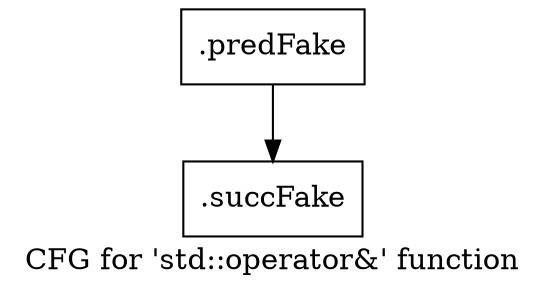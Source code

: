 digraph "CFG for 'std::operator&' function" {
	label="CFG for 'std::operator&' function";

	Node0x4e97230 [shape=record,filename="",linenumber="",label="{.predFake}"];
	Node0x4e97230 -> Node0x4edfe30[ callList="" memoryops="" filename="/home/lorenzo/Programs/Vitis_HLS/2021.2/tps/lnx64/gcc-6.2.0/lib/gcc/x86_64-pc-linux-gnu/6.2.0/../../../../include/c++/6.2.0/bits/ios_base.h" execusionnum="0"];
	Node0x4edfe30 [shape=record,filename="/home/lorenzo/Programs/Vitis_HLS/2021.2/tps/lnx64/gcc-6.2.0/lib/gcc/x86_64-pc-linux-gnu/6.2.0/../../../../include/c++/6.2.0/bits/ios_base.h",linenumber="84",label="{.succFake}"];
}
